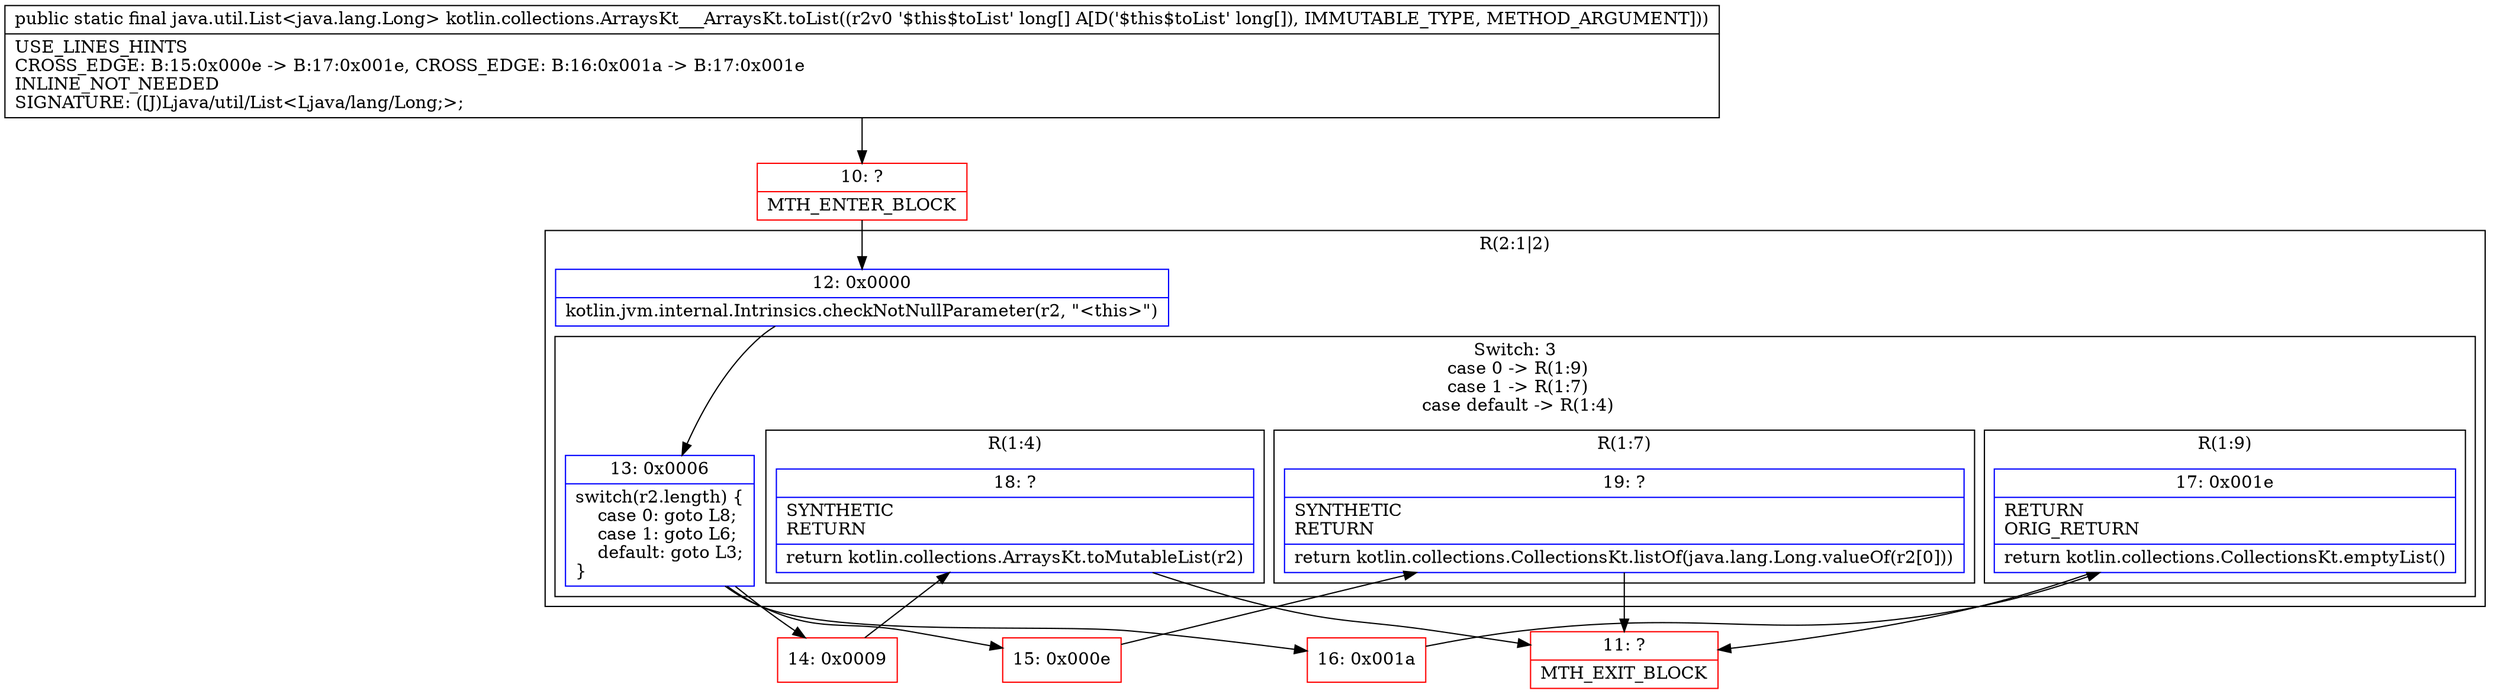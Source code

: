 digraph "CFG forkotlin.collections.ArraysKt___ArraysKt.toList([J)Ljava\/util\/List;" {
subgraph cluster_Region_555046729 {
label = "R(2:1|2)";
node [shape=record,color=blue];
Node_12 [shape=record,label="{12\:\ 0x0000|kotlin.jvm.internal.Intrinsics.checkNotNullParameter(r2, \"\<this\>\")\l}"];
subgraph cluster_SwitchRegion_1853974818 {
label = "Switch: 3
 case 0 -> R(1:9)
 case 1 -> R(1:7)
 case default -> R(1:4)";
node [shape=record,color=blue];
Node_13 [shape=record,label="{13\:\ 0x0006|switch(r2.length) \{\l    case 0: goto L8;\l    case 1: goto L6;\l    default: goto L3;\l\}\l}"];
subgraph cluster_Region_137857171 {
label = "R(1:9)";
node [shape=record,color=blue];
Node_17 [shape=record,label="{17\:\ 0x001e|RETURN\lORIG_RETURN\l|return kotlin.collections.CollectionsKt.emptyList()\l}"];
}
subgraph cluster_Region_725946629 {
label = "R(1:7)";
node [shape=record,color=blue];
Node_19 [shape=record,label="{19\:\ ?|SYNTHETIC\lRETURN\l|return kotlin.collections.CollectionsKt.listOf(java.lang.Long.valueOf(r2[0]))\l}"];
}
subgraph cluster_Region_543269947 {
label = "R(1:4)";
node [shape=record,color=blue];
Node_18 [shape=record,label="{18\:\ ?|SYNTHETIC\lRETURN\l|return kotlin.collections.ArraysKt.toMutableList(r2)\l}"];
}
}
}
Node_10 [shape=record,color=red,label="{10\:\ ?|MTH_ENTER_BLOCK\l}"];
Node_14 [shape=record,color=red,label="{14\:\ 0x0009}"];
Node_11 [shape=record,color=red,label="{11\:\ ?|MTH_EXIT_BLOCK\l}"];
Node_15 [shape=record,color=red,label="{15\:\ 0x000e}"];
Node_16 [shape=record,color=red,label="{16\:\ 0x001a}"];
MethodNode[shape=record,label="{public static final java.util.List\<java.lang.Long\> kotlin.collections.ArraysKt___ArraysKt.toList((r2v0 '$this$toList' long[] A[D('$this$toList' long[]), IMMUTABLE_TYPE, METHOD_ARGUMENT]))  | USE_LINES_HINTS\lCROSS_EDGE: B:15:0x000e \-\> B:17:0x001e, CROSS_EDGE: B:16:0x001a \-\> B:17:0x001e\lINLINE_NOT_NEEDED\lSIGNATURE: ([J)Ljava\/util\/List\<Ljava\/lang\/Long;\>;\l}"];
MethodNode -> Node_10;Node_12 -> Node_13;
Node_13 -> Node_14;
Node_13 -> Node_15;
Node_13 -> Node_16;
Node_17 -> Node_11;
Node_19 -> Node_11;
Node_18 -> Node_11;
Node_10 -> Node_12;
Node_14 -> Node_18;
Node_15 -> Node_19;
Node_16 -> Node_17;
}

